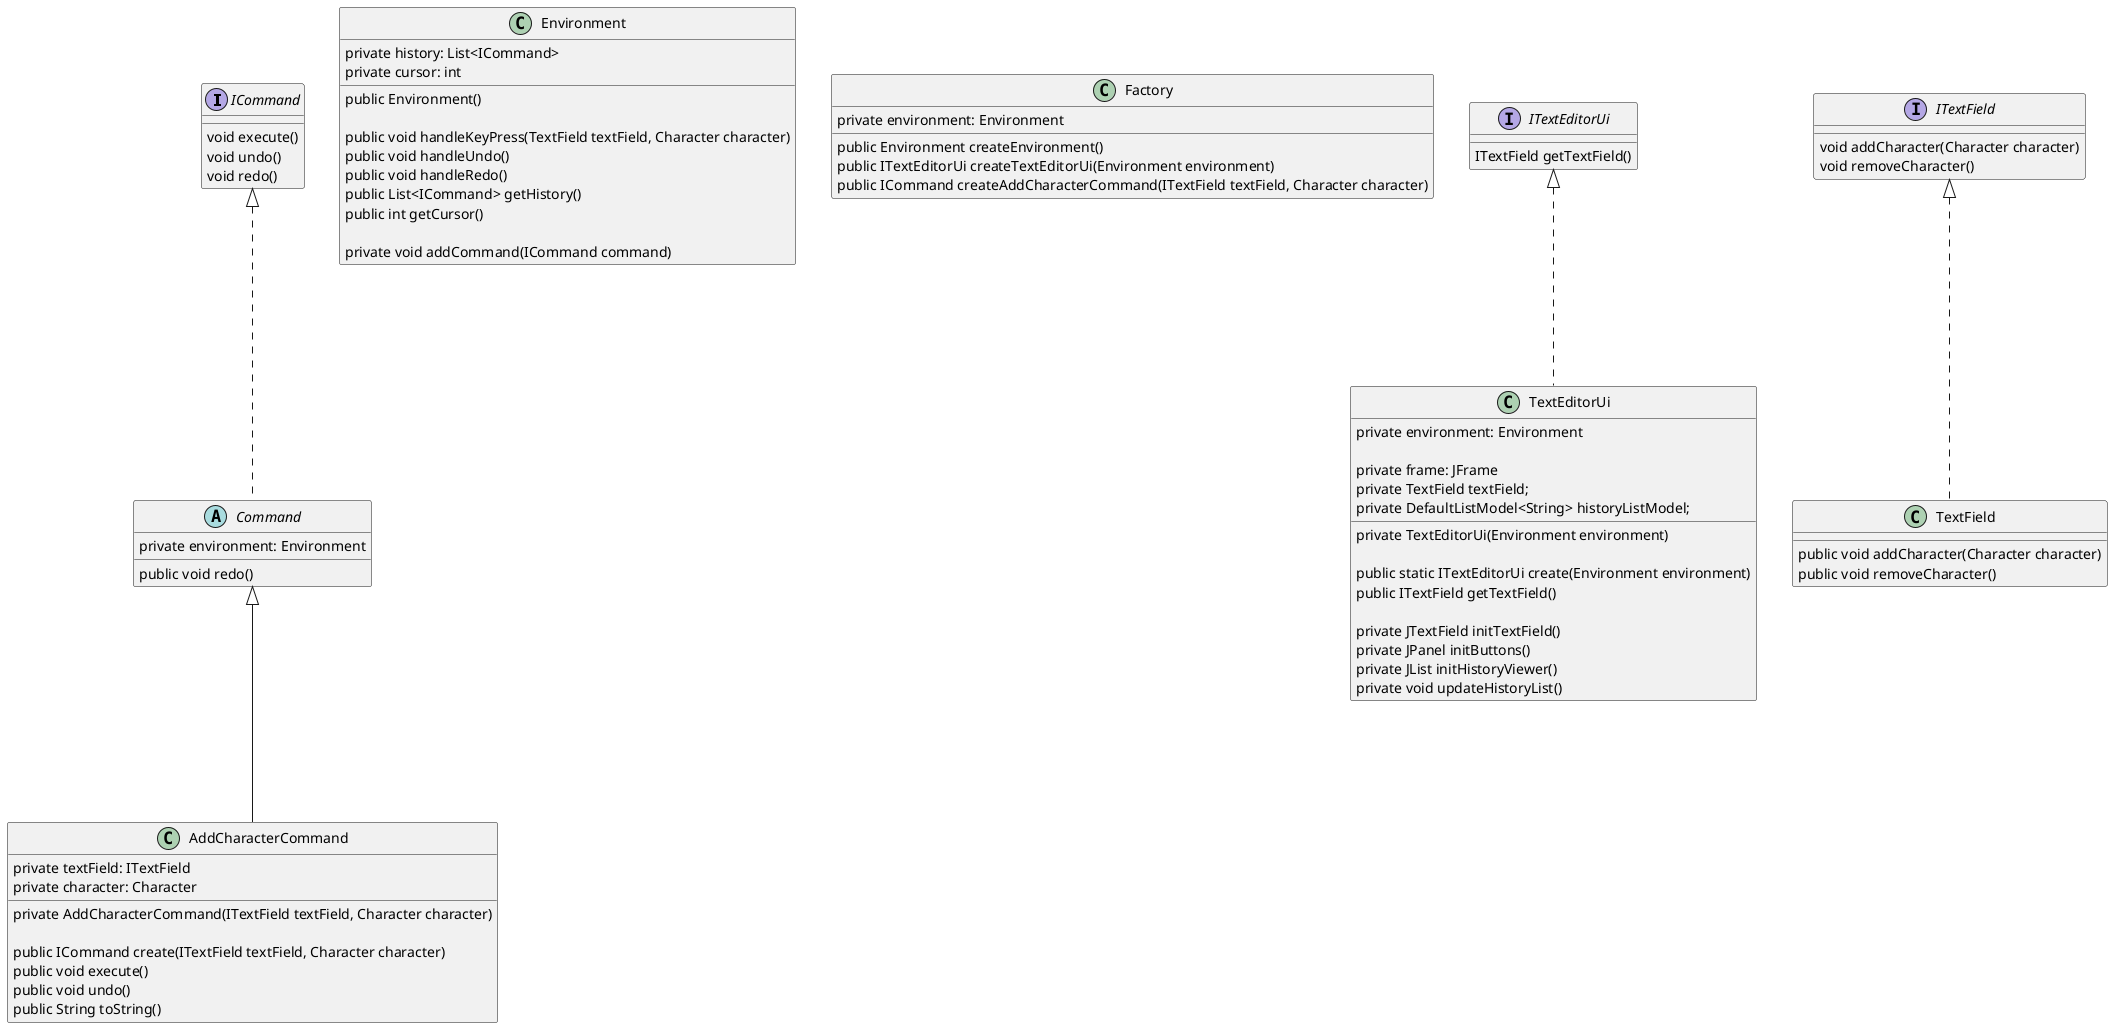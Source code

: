 @startuml undo_redo

' Commands
interface ICommand {
    void execute()
    void undo()
    void redo()
}

abstract class Command{
    private environment: Environment 
    
    public void redo()
}

class AddCharacterCommand{
    private textField: ITextField
    private character: Character

    private AddCharacterCommand(ITextField textField, Character character)

    public ICommand create(ITextField textField, Character character)
    public void execute()
    public void undo()
    public String toString()
}

ICommand <|... Command
Command <|--- AddCharacterCommand

' controll
class Environment {
    private history: List<ICommand>
    private cursor: int

    public Environment()

    public void handleKeyPress(TextField textField, Character character)
    public void handleUndo()
    public void handleRedo()
    public List<ICommand> getHistory()
    public int getCursor()
    
    private void addCommand(ICommand command)
}

class Factory {
    private environment: Environment

    public Environment createEnvironment()
    public ITextEditorUi createTextEditorUi(Environment environment)
    public ICommand createAddCharacterCommand(ITextField textField, Character character)
}


' UI
interface ITextEditorUi {
    ITextField getTextField()
}

interface ITextField {
    void addCharacter(Character character)
    void removeCharacter()
}

class TextEditorUi{
    private environment: Environment

    private frame: JFrame
    private TextField textField;
    private DefaultListModel<String> historyListModel;

    private TextEditorUi(Environment environment)

    public static ITextEditorUi create(Environment environment)
    public ITextField getTextField()

    private JTextField initTextField()
    private JPanel initButtons()
    private JList initHistoryViewer()
    private void updateHistoryList()

}

class TextField {
    public void addCharacter(Character character)
    public void removeCharacter()
}

ITextEditorUi <|... TextEditorUi
ITextField <|... TextField

@enduml